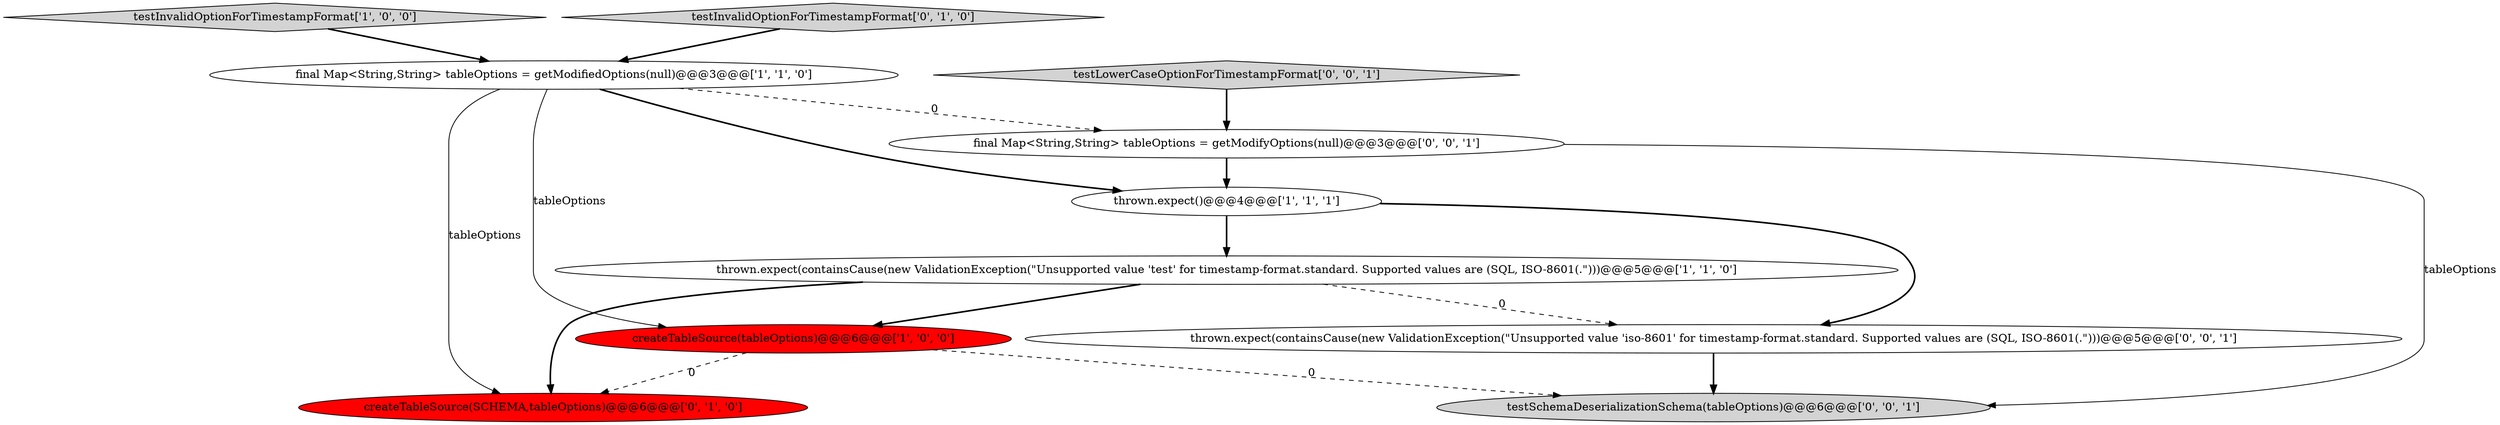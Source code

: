 digraph {
8 [style = filled, label = "thrown.expect(containsCause(new ValidationException(\"Unsupported value 'iso-8601' for timestamp-format.standard. Supported values are (SQL, ISO-8601(.\")))@@@5@@@['0', '0', '1']", fillcolor = white, shape = ellipse image = "AAA0AAABBB3BBB"];
4 [style = filled, label = "testInvalidOptionForTimestampFormat['1', '0', '0']", fillcolor = lightgray, shape = diamond image = "AAA0AAABBB1BBB"];
3 [style = filled, label = "thrown.expect(containsCause(new ValidationException(\"Unsupported value 'test' for timestamp-format.standard. Supported values are (SQL, ISO-8601(.\")))@@@5@@@['1', '1', '0']", fillcolor = white, shape = ellipse image = "AAA0AAABBB1BBB"];
6 [style = filled, label = "testInvalidOptionForTimestampFormat['0', '1', '0']", fillcolor = lightgray, shape = diamond image = "AAA0AAABBB2BBB"];
5 [style = filled, label = "createTableSource(SCHEMA,tableOptions)@@@6@@@['0', '1', '0']", fillcolor = red, shape = ellipse image = "AAA1AAABBB2BBB"];
7 [style = filled, label = "final Map<String,String> tableOptions = getModifyOptions(null)@@@3@@@['0', '0', '1']", fillcolor = white, shape = ellipse image = "AAA0AAABBB3BBB"];
9 [style = filled, label = "testLowerCaseOptionForTimestampFormat['0', '0', '1']", fillcolor = lightgray, shape = diamond image = "AAA0AAABBB3BBB"];
1 [style = filled, label = "final Map<String,String> tableOptions = getModifiedOptions(null)@@@3@@@['1', '1', '0']", fillcolor = white, shape = ellipse image = "AAA0AAABBB1BBB"];
10 [style = filled, label = "testSchemaDeserializationSchema(tableOptions)@@@6@@@['0', '0', '1']", fillcolor = lightgray, shape = ellipse image = "AAA0AAABBB3BBB"];
2 [style = filled, label = "thrown.expect()@@@4@@@['1', '1', '1']", fillcolor = white, shape = ellipse image = "AAA0AAABBB1BBB"];
0 [style = filled, label = "createTableSource(tableOptions)@@@6@@@['1', '0', '0']", fillcolor = red, shape = ellipse image = "AAA1AAABBB1BBB"];
7->10 [style = solid, label="tableOptions"];
3->8 [style = dashed, label="0"];
6->1 [style = bold, label=""];
8->10 [style = bold, label=""];
1->5 [style = solid, label="tableOptions"];
4->1 [style = bold, label=""];
3->5 [style = bold, label=""];
1->2 [style = bold, label=""];
1->7 [style = dashed, label="0"];
1->0 [style = solid, label="tableOptions"];
0->5 [style = dashed, label="0"];
9->7 [style = bold, label=""];
7->2 [style = bold, label=""];
0->10 [style = dashed, label="0"];
3->0 [style = bold, label=""];
2->3 [style = bold, label=""];
2->8 [style = bold, label=""];
}
